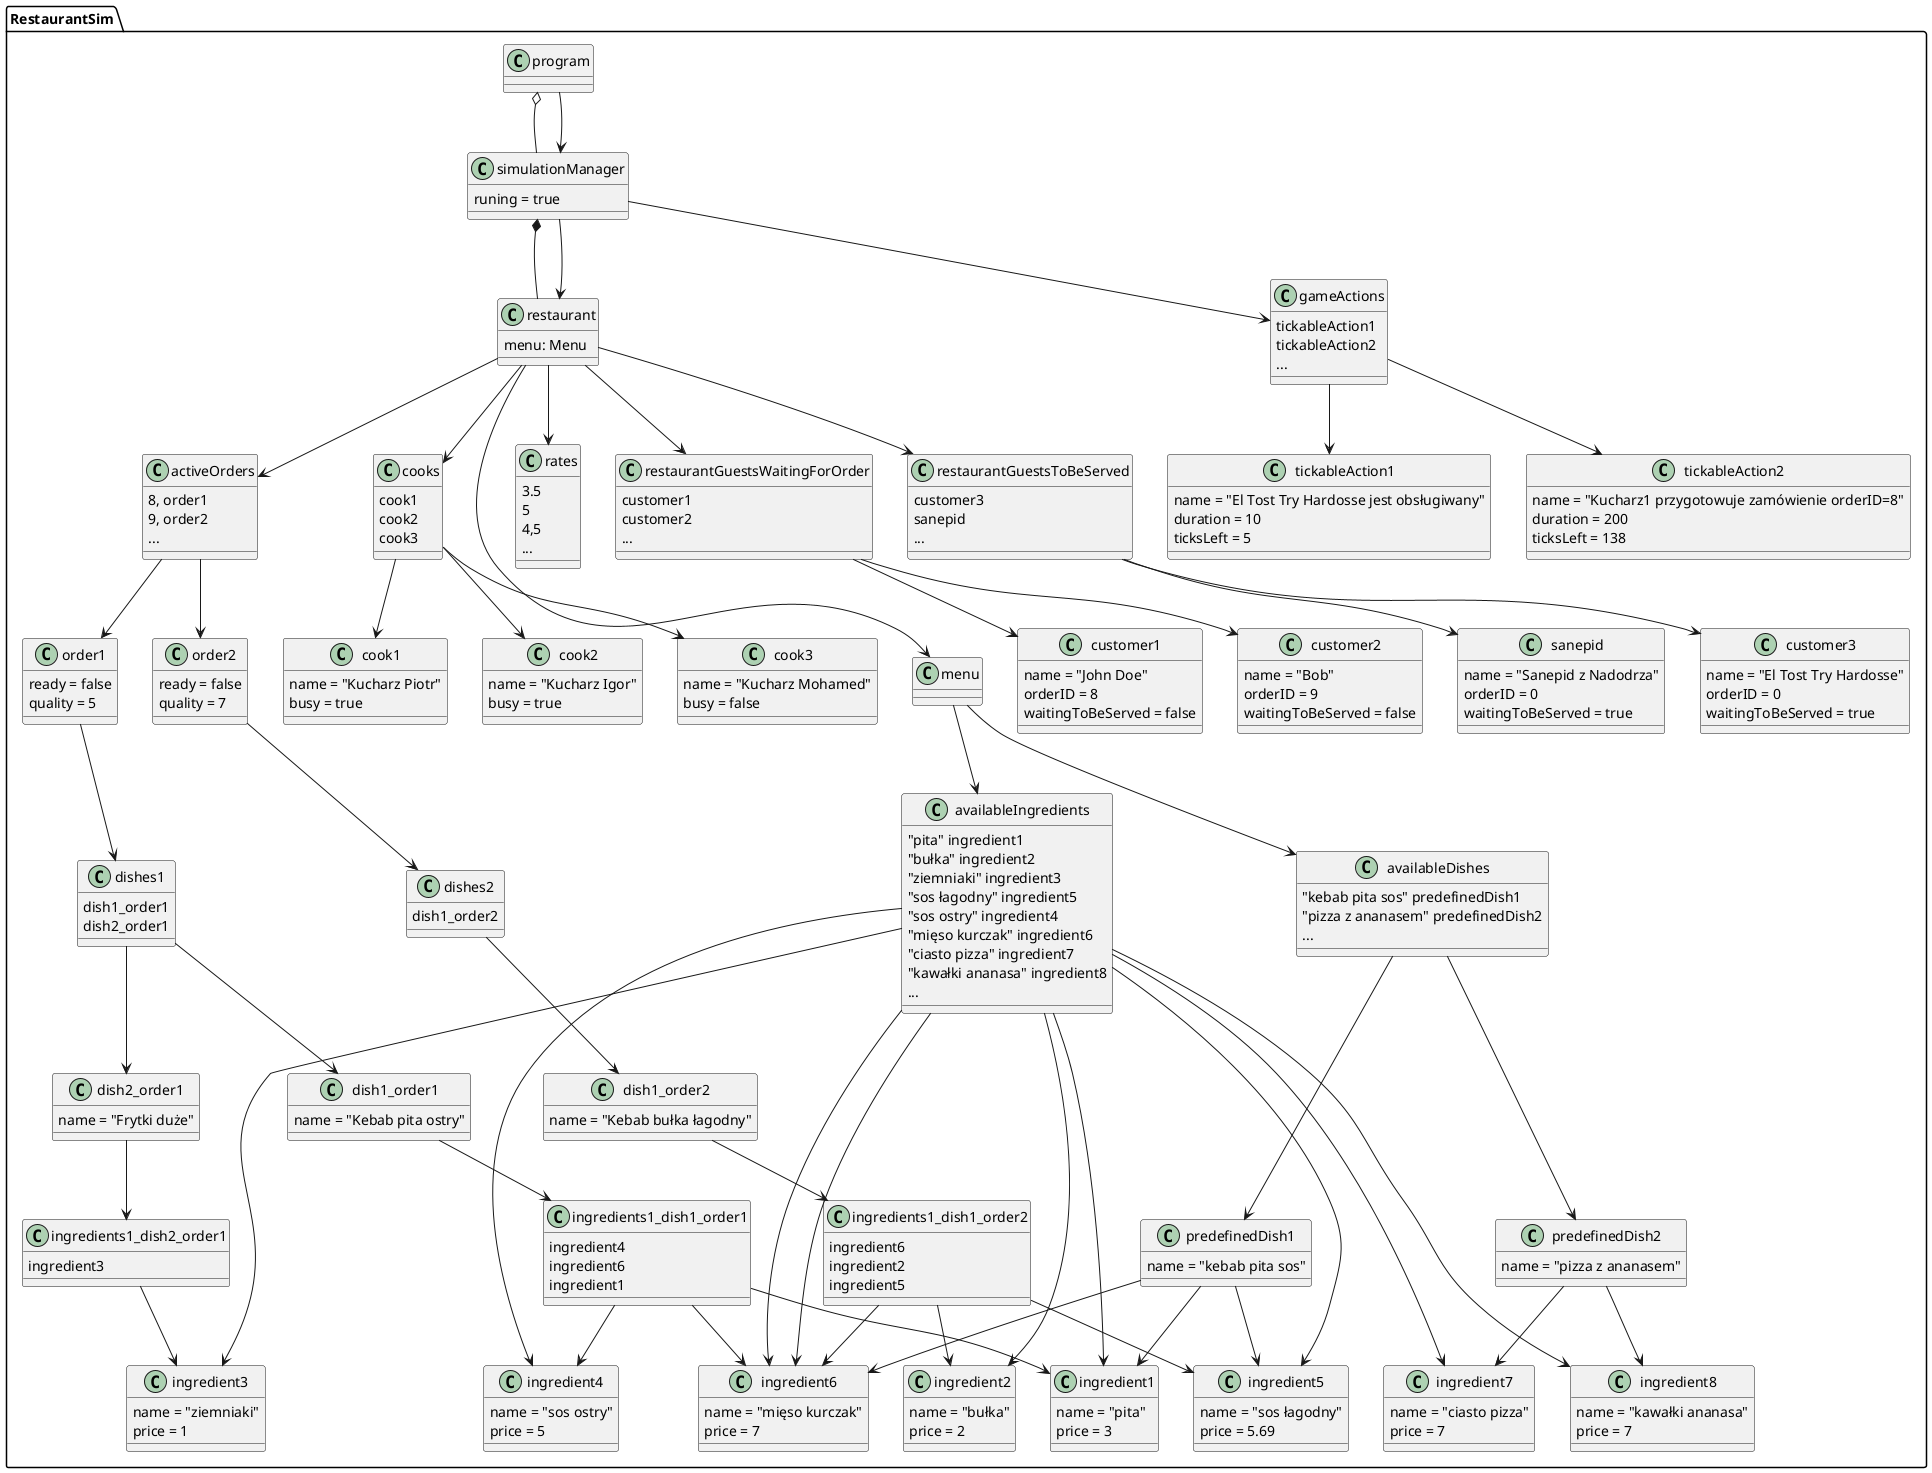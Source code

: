 
@startuml

package "RestaurantSim"{
simulationManager *-- restaurant
program o-- simulationManager
program --> simulationManager
simulationManager --> restaurant
simulationManager --> gameActions
restaurantGuestsWaitingForOrder --> customer1
restaurantGuestsWaitingForOrder --> customer2
restaurantGuestsToBeServed --> sanepid
restaurantGuestsToBeServed --> customer3
gameActions --> tickableAction1
gameActions --> tickableAction2
activeOrders --> order1
activeOrders --> order2
order1 --> dishes1
order2 --> dishes2
dishes1 --> dish1_order1
dishes1 --> dish2_order1
dishes2 --> dish1_order2
dish1_order1 --> ingredients1_dish1_order1
dish2_order1 --> ingredients1_dish2_order1
dish1_order2 --> ingredients1_dish1_order2
ingredients1_dish1_order1 --> ingredient1
ingredients1_dish1_order1 --> ingredient6
ingredients1_dish1_order1 --> ingredient4
ingredients1_dish2_order1 --> ingredient3
ingredients1_dish1_order2 --> ingredient2
ingredients1_dish1_order2 --> ingredient5
ingredients1_dish1_order2 --> ingredient6
availableIngredients ----> ingredient1
availableIngredients ----> ingredient6
availableIngredients ----> ingredient4
availableIngredients ----> ingredient3
availableIngredients ----> ingredient2
availableIngredients ----> ingredient5
availableIngredients ----> ingredient6
availableIngredients ----> ingredient7
availableIngredients ----> ingredient8
restaurant --> activeOrders
restaurant --> cooks
restaurant --> menu
restaurant --> rates
restaurant --> restaurantGuestsToBeServed
restaurant --> restaurantGuestsWaitingForOrder
cooks --> cook1
cooks --> cook2
cooks --> cook3
menu --> availableDishes
menu --> availableIngredients
availableDishes ---> predefinedDish1
availableDishes ---> predefinedDish2
predefinedDish2 --> ingredient7
predefinedDish2 --> ingredient8
predefinedDish1 --> ingredient1
predefinedDish1 --> ingredient6
predefinedDish1 --> ingredient5
}

object program{
    
}


object simulationManager{
    runing = true
}

object customer1{
 name = "John Doe"
 orderID = 8
 waitingToBeServed = false
}
object customer3{
 name = "El Tost Try Hardosse"
 orderID = 0
 waitingToBeServed = true
}
object customer2{
 name = "Bob"
 orderID = 9
 waitingToBeServed = false
}
object sanepid{
 name = "Sanepid z Nadodrza"
 orderID = 0
 waitingToBeServed = true
}

object restaurantGuestsToBeServed {
 customer3
 sanepid
 ...
}
object restaurantGuestsWaitingForOrder {
 customer1
 customer2
 ...
}

object tickableAction1{
 name = "El Tost Try Hardosse jest obsługiwany"
 duration = 10
 ticksLeft = 5
}
object tickableAction2{
 name = "Kucharz1 przygotowuje zamówienie orderID=8"
 duration = 200
 ticksLeft = 138
}


object gameActions {
 tickableAction1
 tickableAction2
 ...
}



object restaurant {
 menu: Menu 

}

object rates{
 3.5
 5
 4,5
 ...
}

object order1{
 ready = false
 quality = 5
}
object order2{
 ready = false
 quality = 7
}

object activeOrders{
 8, order1
 9, order2
 ...
}

object dishes1{
 dish1_order1
 dish2_order1
}
object dishes2{
 dish1_order2
}

object dish1_order1{
 name = "Kebab pita ostry"
}
object dish2_order1{
 name = "Frytki duże"
}
object dish1_order2{
 name = "Kebab bułka łagodny"
}

object ingredients1_dish1_order1{
 ingredient4
 ingredient6
 ingredient1
}
object ingredients1_dish1_order2{
 ingredient6
 ingredient2
 ingredient5
}
object ingredients1_dish2_order1{
 ingredient3
}

object ingredient1{
 name = "pita"
 price = 3
}
object ingredient2{
 name = "bułka"
 price = 2
}
object ingredient3{
 name = "ziemniaki"
 price = 1
}
object ingredient4{
 name = "sos ostry"
 price = 5
}
object ingredient5{
 name = "sos łagodny"
 price = 5.69
}
object ingredient6{
 name = "mięso kurczak"
 price = 7
}
object ingredient7{
 name = "ciasto pizza"
 price = 7
}
object ingredient8{
 name = "kawałki ananasa"
 price = 7
}

object cooks{
 cook1
 cook2
 cook3
}

object cook1{
 name = "Kucharz Piotr"
 busy = true
}
object cook2{
 name = "Kucharz Igor"
 busy = true
}
object cook3{
 name = "Kucharz Mohamed"
 busy = false
}

object menu{
}

object availableDishes{
 "kebab pita sos" predefinedDish1
 "pizza z ananasem" predefinedDish2
 ...
}

object predefinedDish1{
 name = "kebab pita sos"
}
object predefinedDish2{
 name = "pizza z ananasem"
}

object availableIngredients{
 "pita" ingredient1
 "bułka" ingredient2
 "ziemniaki" ingredient3
 "sos łagodny" ingredient5
 "sos ostry" ingredient4
 "mięso kurczak" ingredient6
 "ciasto pizza" ingredient7
 "kawałki ananasa" ingredient8
 ...
}

@enduml